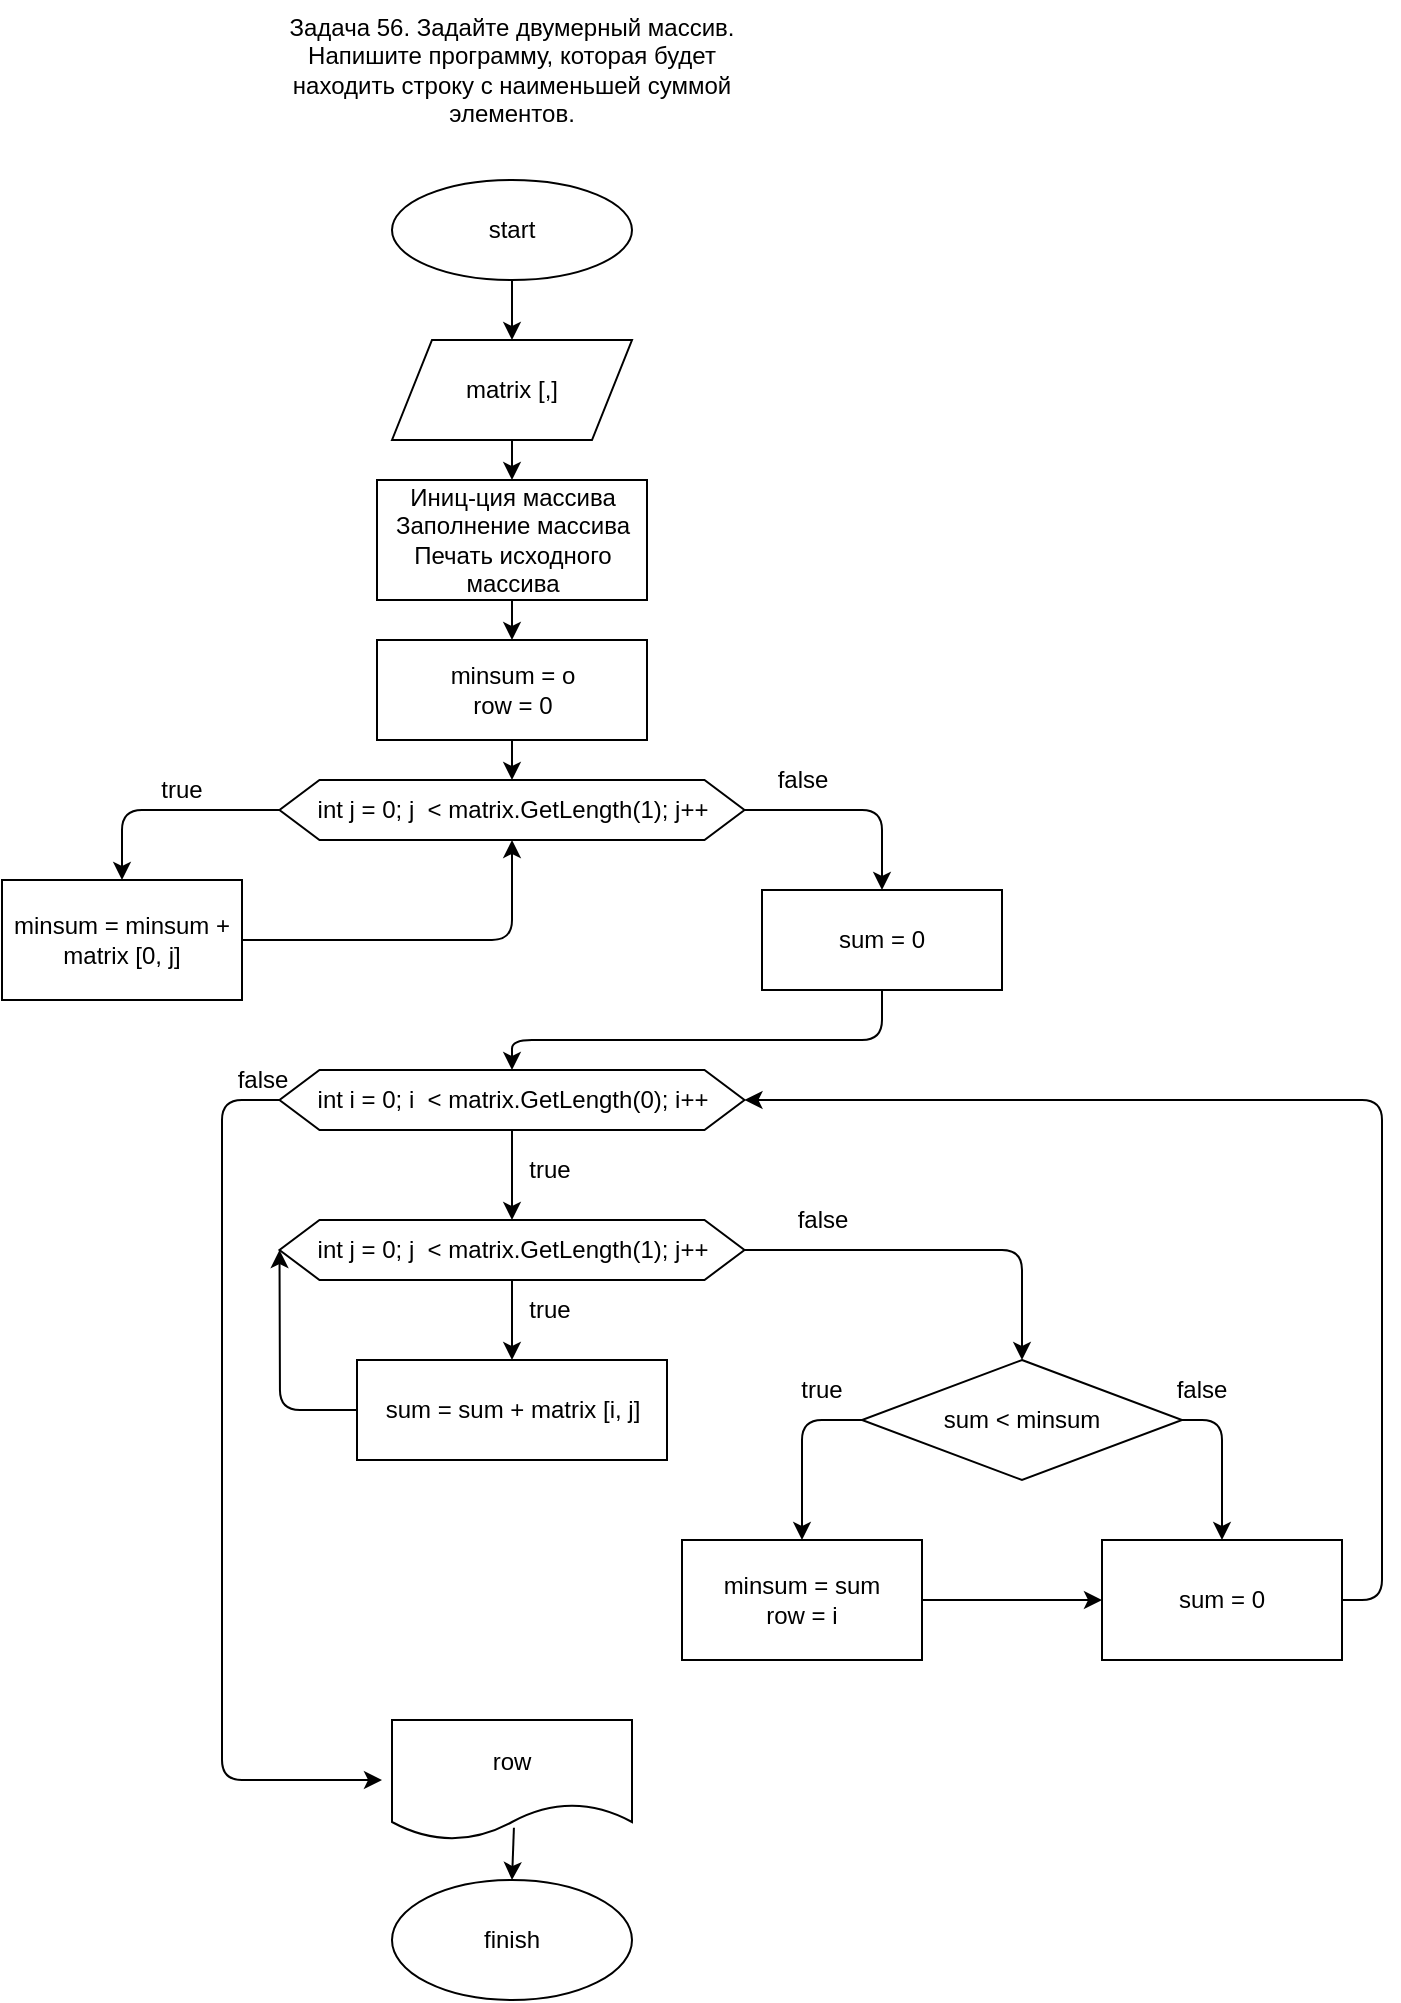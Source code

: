 <mxfile>
    <diagram id="FHRlEiHXXzqRhgwQLmVW" name="Страница 1">
        <mxGraphModel dx="975" dy="609" grid="1" gridSize="10" guides="1" tooltips="1" connect="1" arrows="1" fold="1" page="1" pageScale="1" pageWidth="827" pageHeight="1169" background="none" math="0" shadow="0">
            <root>
                <mxCell id="0"/>
                <mxCell id="1" parent="0"/>
                <mxCell id="2" value="Задача 56. Задайте двумерный массив. Напишите программу, которая будет находить строку с наименьшей суммой элементов." style="text;html=1;strokeColor=none;fillColor=none;align=center;verticalAlign=middle;whiteSpace=wrap;rounded=0;" vertex="1" parent="1">
                    <mxGeometry x="240" y="20" width="250" height="70" as="geometry"/>
                </mxCell>
                <mxCell id="3" value="start" style="ellipse;whiteSpace=wrap;html=1;" vertex="1" parent="1">
                    <mxGeometry x="305" y="110" width="120" height="50" as="geometry"/>
                </mxCell>
                <mxCell id="4" value="matrix [,]" style="shape=parallelogram;perimeter=parallelogramPerimeter;whiteSpace=wrap;html=1;fixedSize=1;" vertex="1" parent="1">
                    <mxGeometry x="305" y="190" width="120" height="50" as="geometry"/>
                </mxCell>
                <mxCell id="5" value="Иниц-ция массива&lt;br&gt;Заполнение массива&lt;br&gt;Печать исходного массива" style="rounded=0;whiteSpace=wrap;html=1;" vertex="1" parent="1">
                    <mxGeometry x="297.5" y="260" width="135" height="60" as="geometry"/>
                </mxCell>
                <mxCell id="6" value="" style="endArrow=classic;html=1;entryX=0.5;entryY=0;entryDx=0;entryDy=0;exitX=0.5;exitY=1;exitDx=0;exitDy=0;" edge="1" parent="1" source="3" target="4">
                    <mxGeometry width="50" height="50" relative="1" as="geometry">
                        <mxPoint x="350" y="260" as="sourcePoint"/>
                        <mxPoint x="400" y="210" as="targetPoint"/>
                    </mxGeometry>
                </mxCell>
                <mxCell id="7" value="" style="endArrow=classic;html=1;entryX=0.5;entryY=0;entryDx=0;entryDy=0;exitX=0.5;exitY=1;exitDx=0;exitDy=0;" edge="1" parent="1" source="4" target="5">
                    <mxGeometry width="50" height="50" relative="1" as="geometry">
                        <mxPoint x="350" y="260" as="sourcePoint"/>
                        <mxPoint x="400" y="210" as="targetPoint"/>
                    </mxGeometry>
                </mxCell>
                <mxCell id="8" value="minsum = o&lt;br&gt;row = 0" style="rounded=0;whiteSpace=wrap;html=1;" vertex="1" parent="1">
                    <mxGeometry x="297.5" y="340" width="135" height="50" as="geometry"/>
                </mxCell>
                <mxCell id="9" value="" style="endArrow=classic;html=1;entryX=0.5;entryY=0;entryDx=0;entryDy=0;exitX=0.5;exitY=1;exitDx=0;exitDy=0;" edge="1" parent="1" source="5" target="8">
                    <mxGeometry width="50" height="50" relative="1" as="geometry">
                        <mxPoint x="390" y="420" as="sourcePoint"/>
                        <mxPoint x="440" y="370" as="targetPoint"/>
                    </mxGeometry>
                </mxCell>
                <mxCell id="10" value="int j = 0; j&amp;nbsp; &amp;lt; matrix.GetLength(1); j++" style="shape=hexagon;perimeter=hexagonPerimeter2;whiteSpace=wrap;html=1;fixedSize=1;" vertex="1" parent="1">
                    <mxGeometry x="248.75" y="410" width="232.5" height="30" as="geometry"/>
                </mxCell>
                <mxCell id="11" value="" style="endArrow=classic;html=1;entryX=0.5;entryY=0;entryDx=0;entryDy=0;exitX=0.5;exitY=1;exitDx=0;exitDy=0;" edge="1" parent="1" source="8" target="10">
                    <mxGeometry width="50" height="50" relative="1" as="geometry">
                        <mxPoint x="490" y="370" as="sourcePoint"/>
                        <mxPoint x="540" y="320" as="targetPoint"/>
                    </mxGeometry>
                </mxCell>
                <mxCell id="12" value="minsum = minsum + matrix [0, j]" style="rounded=0;whiteSpace=wrap;html=1;" vertex="1" parent="1">
                    <mxGeometry x="110" y="460" width="120" height="60" as="geometry"/>
                </mxCell>
                <mxCell id="13" value="" style="endArrow=classic;html=1;entryX=0.5;entryY=0;entryDx=0;entryDy=0;exitX=0;exitY=0.5;exitDx=0;exitDy=0;" edge="1" parent="1" source="10" target="12">
                    <mxGeometry width="50" height="50" relative="1" as="geometry">
                        <mxPoint x="390" y="410" as="sourcePoint"/>
                        <mxPoint x="440" y="360" as="targetPoint"/>
                        <Array as="points">
                            <mxPoint x="170" y="425"/>
                        </Array>
                    </mxGeometry>
                </mxCell>
                <mxCell id="14" value="true" style="text;html=1;strokeColor=none;fillColor=none;align=center;verticalAlign=middle;whiteSpace=wrap;rounded=0;" vertex="1" parent="1">
                    <mxGeometry x="170" y="400" width="60" height="30" as="geometry"/>
                </mxCell>
                <mxCell id="15" value="" style="endArrow=classic;html=1;entryX=0.5;entryY=1;entryDx=0;entryDy=0;exitX=1;exitY=0.5;exitDx=0;exitDy=0;" edge="1" parent="1" source="12" target="10">
                    <mxGeometry width="50" height="50" relative="1" as="geometry">
                        <mxPoint x="390" y="410" as="sourcePoint"/>
                        <mxPoint x="440" y="360" as="targetPoint"/>
                        <Array as="points">
                            <mxPoint x="365" y="490"/>
                        </Array>
                    </mxGeometry>
                </mxCell>
                <mxCell id="16" value="sum = 0" style="rounded=0;whiteSpace=wrap;html=1;" vertex="1" parent="1">
                    <mxGeometry x="490" y="465" width="120" height="50" as="geometry"/>
                </mxCell>
                <mxCell id="17" value="" style="endArrow=classic;html=1;entryX=0.5;entryY=0;entryDx=0;entryDy=0;exitX=1;exitY=0.5;exitDx=0;exitDy=0;" edge="1" parent="1" source="10" target="16">
                    <mxGeometry width="50" height="50" relative="1" as="geometry">
                        <mxPoint x="390" y="500" as="sourcePoint"/>
                        <mxPoint x="440" y="450" as="targetPoint"/>
                        <Array as="points">
                            <mxPoint x="550" y="425"/>
                        </Array>
                    </mxGeometry>
                </mxCell>
                <mxCell id="18" value="false" style="text;html=1;align=center;verticalAlign=middle;resizable=0;points=[];autosize=1;strokeColor=none;fillColor=none;" vertex="1" parent="1">
                    <mxGeometry x="490" y="400" width="40" height="20" as="geometry"/>
                </mxCell>
                <mxCell id="19" value="int i = 0; i&amp;nbsp; &amp;lt; matrix.GetLength(0); i++" style="shape=hexagon;perimeter=hexagonPerimeter2;whiteSpace=wrap;html=1;fixedSize=1;" vertex="1" parent="1">
                    <mxGeometry x="248.75" y="555" width="232.5" height="30" as="geometry"/>
                </mxCell>
                <mxCell id="20" value="" style="endArrow=classic;html=1;entryX=0.5;entryY=0;entryDx=0;entryDy=0;exitX=0.5;exitY=1;exitDx=0;exitDy=0;" edge="1" parent="1" source="16" target="19">
                    <mxGeometry width="50" height="50" relative="1" as="geometry">
                        <mxPoint x="390" y="680" as="sourcePoint"/>
                        <mxPoint x="440" y="630" as="targetPoint"/>
                        <Array as="points">
                            <mxPoint x="550" y="540"/>
                            <mxPoint x="450" y="540"/>
                            <mxPoint x="365" y="540"/>
                        </Array>
                    </mxGeometry>
                </mxCell>
                <mxCell id="21" value="int j = 0; j&amp;nbsp; &amp;lt; matrix.GetLength(1); j++" style="shape=hexagon;perimeter=hexagonPerimeter2;whiteSpace=wrap;html=1;fixedSize=1;" vertex="1" parent="1">
                    <mxGeometry x="248.75" y="630" width="232.5" height="30" as="geometry"/>
                </mxCell>
                <mxCell id="22" value="" style="endArrow=classic;html=1;entryX=0.5;entryY=0;entryDx=0;entryDy=0;exitX=0.5;exitY=1;exitDx=0;exitDy=0;" edge="1" parent="1" source="19" target="21">
                    <mxGeometry width="50" height="50" relative="1" as="geometry">
                        <mxPoint x="390" y="680" as="sourcePoint"/>
                        <mxPoint x="440" y="630" as="targetPoint"/>
                    </mxGeometry>
                </mxCell>
                <mxCell id="23" value="true" style="text;html=1;strokeColor=none;fillColor=none;align=center;verticalAlign=middle;whiteSpace=wrap;rounded=0;" vertex="1" parent="1">
                    <mxGeometry x="354" y="590" width="60" height="30" as="geometry"/>
                </mxCell>
                <mxCell id="24" value="sum = sum + matrix [i, j]" style="rounded=0;whiteSpace=wrap;html=1;" vertex="1" parent="1">
                    <mxGeometry x="287.5" y="700" width="155" height="50" as="geometry"/>
                </mxCell>
                <mxCell id="25" value="" style="endArrow=classic;html=1;exitX=0.5;exitY=1;exitDx=0;exitDy=0;" edge="1" parent="1" source="21" target="24">
                    <mxGeometry width="50" height="50" relative="1" as="geometry">
                        <mxPoint x="390" y="580" as="sourcePoint"/>
                        <mxPoint x="440" y="530" as="targetPoint"/>
                    </mxGeometry>
                </mxCell>
                <mxCell id="28" value="true" style="text;html=1;strokeColor=none;fillColor=none;align=center;verticalAlign=middle;whiteSpace=wrap;rounded=0;" vertex="1" parent="1">
                    <mxGeometry x="354" y="660" width="60" height="30" as="geometry"/>
                </mxCell>
                <mxCell id="29" value="sum &amp;lt; minsum" style="rhombus;whiteSpace=wrap;html=1;" vertex="1" parent="1">
                    <mxGeometry x="540" y="700" width="160" height="60" as="geometry"/>
                </mxCell>
                <mxCell id="30" value="" style="endArrow=classic;html=1;entryX=0;entryY=0.5;entryDx=0;entryDy=0;exitX=0;exitY=0.5;exitDx=0;exitDy=0;" edge="1" parent="1" source="24" target="21">
                    <mxGeometry width="50" height="50" relative="1" as="geometry">
                        <mxPoint x="390" y="580" as="sourcePoint"/>
                        <mxPoint x="440" y="530" as="targetPoint"/>
                        <Array as="points">
                            <mxPoint x="249" y="725"/>
                        </Array>
                    </mxGeometry>
                </mxCell>
                <mxCell id="31" value="minsum = sum&lt;br&gt;row = i" style="rounded=0;whiteSpace=wrap;html=1;" vertex="1" parent="1">
                    <mxGeometry x="450" y="790" width="120" height="60" as="geometry"/>
                </mxCell>
                <mxCell id="32" value="sum = 0" style="rounded=0;whiteSpace=wrap;html=1;" vertex="1" parent="1">
                    <mxGeometry x="660" y="790" width="120" height="60" as="geometry"/>
                </mxCell>
                <mxCell id="33" value="" style="endArrow=classic;html=1;entryX=0.5;entryY=0;entryDx=0;entryDy=0;exitX=1;exitY=0.5;exitDx=0;exitDy=0;" edge="1" parent="1" source="21" target="29">
                    <mxGeometry width="50" height="50" relative="1" as="geometry">
                        <mxPoint x="390" y="670" as="sourcePoint"/>
                        <mxPoint x="440" y="620" as="targetPoint"/>
                        <Array as="points">
                            <mxPoint x="620" y="645"/>
                        </Array>
                    </mxGeometry>
                </mxCell>
                <mxCell id="36" value="false" style="text;html=1;align=center;verticalAlign=middle;resizable=0;points=[];autosize=1;strokeColor=none;fillColor=none;" vertex="1" parent="1">
                    <mxGeometry x="500" y="620" width="40" height="20" as="geometry"/>
                </mxCell>
                <mxCell id="37" value="" style="endArrow=classic;html=1;entryX=0.5;entryY=0;entryDx=0;entryDy=0;exitX=1;exitY=0.5;exitDx=0;exitDy=0;" edge="1" parent="1" source="29" target="32">
                    <mxGeometry width="50" height="50" relative="1" as="geometry">
                        <mxPoint x="390" y="670" as="sourcePoint"/>
                        <mxPoint x="440" y="620" as="targetPoint"/>
                        <Array as="points">
                            <mxPoint x="720" y="730"/>
                        </Array>
                    </mxGeometry>
                </mxCell>
                <mxCell id="38" value="" style="endArrow=classic;html=1;entryX=0.5;entryY=0;entryDx=0;entryDy=0;exitX=0;exitY=0.5;exitDx=0;exitDy=0;" edge="1" parent="1" source="29" target="31">
                    <mxGeometry width="50" height="50" relative="1" as="geometry">
                        <mxPoint x="390" y="670" as="sourcePoint"/>
                        <mxPoint x="440" y="620" as="targetPoint"/>
                        <Array as="points">
                            <mxPoint x="510" y="730"/>
                        </Array>
                    </mxGeometry>
                </mxCell>
                <mxCell id="40" value="true" style="text;html=1;strokeColor=none;fillColor=none;align=center;verticalAlign=middle;whiteSpace=wrap;rounded=0;" vertex="1" parent="1">
                    <mxGeometry x="490" y="700" width="60" height="30" as="geometry"/>
                </mxCell>
                <mxCell id="41" value="false" style="text;html=1;strokeColor=none;fillColor=none;align=center;verticalAlign=middle;whiteSpace=wrap;rounded=0;" vertex="1" parent="1">
                    <mxGeometry x="680" y="700" width="60" height="30" as="geometry"/>
                </mxCell>
                <mxCell id="43" value="" style="endArrow=classic;html=1;entryX=0;entryY=0.5;entryDx=0;entryDy=0;exitX=1;exitY=0.5;exitDx=0;exitDy=0;" edge="1" parent="1" source="31" target="32">
                    <mxGeometry width="50" height="50" relative="1" as="geometry">
                        <mxPoint x="390" y="760" as="sourcePoint"/>
                        <mxPoint x="440" y="710" as="targetPoint"/>
                    </mxGeometry>
                </mxCell>
                <mxCell id="44" value="" style="endArrow=classic;html=1;entryX=1;entryY=0.5;entryDx=0;entryDy=0;exitX=1;exitY=0.5;exitDx=0;exitDy=0;" edge="1" parent="1" source="32" target="19">
                    <mxGeometry width="50" height="50" relative="1" as="geometry">
                        <mxPoint x="390" y="760" as="sourcePoint"/>
                        <mxPoint x="440" y="710" as="targetPoint"/>
                        <Array as="points">
                            <mxPoint x="800" y="820"/>
                            <mxPoint x="800" y="700"/>
                            <mxPoint x="800" y="570"/>
                            <mxPoint x="780" y="570"/>
                        </Array>
                    </mxGeometry>
                </mxCell>
                <mxCell id="45" value="row" style="shape=document;whiteSpace=wrap;html=1;boundedLbl=1;" vertex="1" parent="1">
                    <mxGeometry x="305" y="880" width="120" height="60" as="geometry"/>
                </mxCell>
                <mxCell id="46" value="finish" style="ellipse;whiteSpace=wrap;html=1;" vertex="1" parent="1">
                    <mxGeometry x="305" y="960" width="120" height="60" as="geometry"/>
                </mxCell>
                <mxCell id="47" value="" style="endArrow=classic;html=1;entryX=0.5;entryY=0;entryDx=0;entryDy=0;exitX=0.508;exitY=0.898;exitDx=0;exitDy=0;exitPerimeter=0;" edge="1" parent="1" source="45" target="46">
                    <mxGeometry width="50" height="50" relative="1" as="geometry">
                        <mxPoint x="390" y="850" as="sourcePoint"/>
                        <mxPoint x="440" y="800" as="targetPoint"/>
                    </mxGeometry>
                </mxCell>
                <mxCell id="48" value="" style="endArrow=classic;html=1;exitX=0;exitY=0.5;exitDx=0;exitDy=0;" edge="1" parent="1" source="19">
                    <mxGeometry width="50" height="50" relative="1" as="geometry">
                        <mxPoint x="390" y="850" as="sourcePoint"/>
                        <mxPoint x="300" y="910" as="targetPoint"/>
                        <Array as="points">
                            <mxPoint x="220" y="570"/>
                            <mxPoint x="220" y="740"/>
                            <mxPoint x="220" y="910"/>
                        </Array>
                    </mxGeometry>
                </mxCell>
                <mxCell id="49" value="false" style="text;html=1;align=center;verticalAlign=middle;resizable=0;points=[];autosize=1;strokeColor=none;fillColor=none;" vertex="1" parent="1">
                    <mxGeometry x="220" y="550" width="40" height="20" as="geometry"/>
                </mxCell>
            </root>
        </mxGraphModel>
    </diagram>
</mxfile>